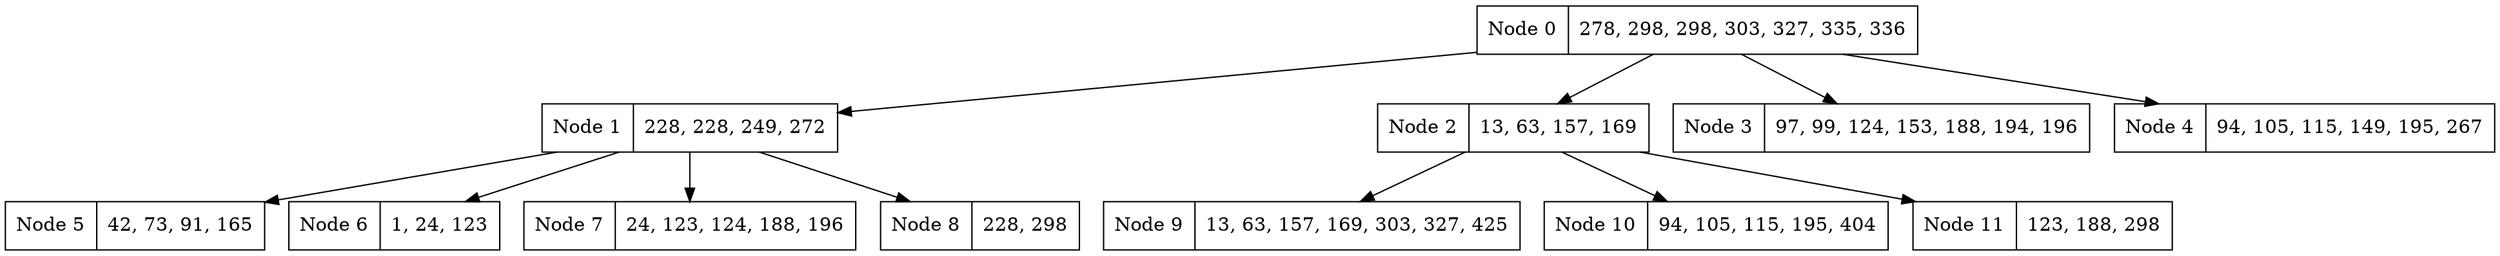 digraph H {
"0" [
  label = "Node 0 | 278, 298, 298, 303, 327, 335, 336 "
  shape="record"
];
"0" -> "1"
"1" [
  label = "Node 1 | 228, 228, 249, 272 "
  shape="record"
];
"1" -> "5"
"5" [
  label = "Node 5 | 42, 73, 91, 165 "
  shape="record"
];
"1" -> "6"
"6" [
  label = "Node 6 | 1, 24, 123 "
  shape="record"
];
"1" -> "7"
"7" [
  label = "Node 7 | 24, 123, 124, 188, 196 "
  shape="record"
];
"1" -> "8"
"8" [
  label = "Node 8 | 228, 298 "
  shape="record"
];
"0" -> "2"
"2" [
  label = "Node 2 | 13, 63, 157, 169 "
  shape="record"
];
"2" -> "9"
"9" [
  label = "Node 9 | 13, 63, 157, 169, 303, 327, 425 "
  shape="record"
];
"2" -> "10"
"10" [
  label = "Node 10 | 94, 105, 115, 195, 404 "
  shape="record"
];
"2" -> "11"
"11" [
  label = "Node 11 | 123, 188, 298 "
  shape="record"
];
"0" -> "3"
"3" [
  label = "Node 3 | 97, 99, 124, 153, 188, 194, 196 "
  shape="record"
];
"0" -> "4"
"4" [
  label = "Node 4 | 94, 105, 115, 149, 195, 267 "
  shape="record"
];
}
